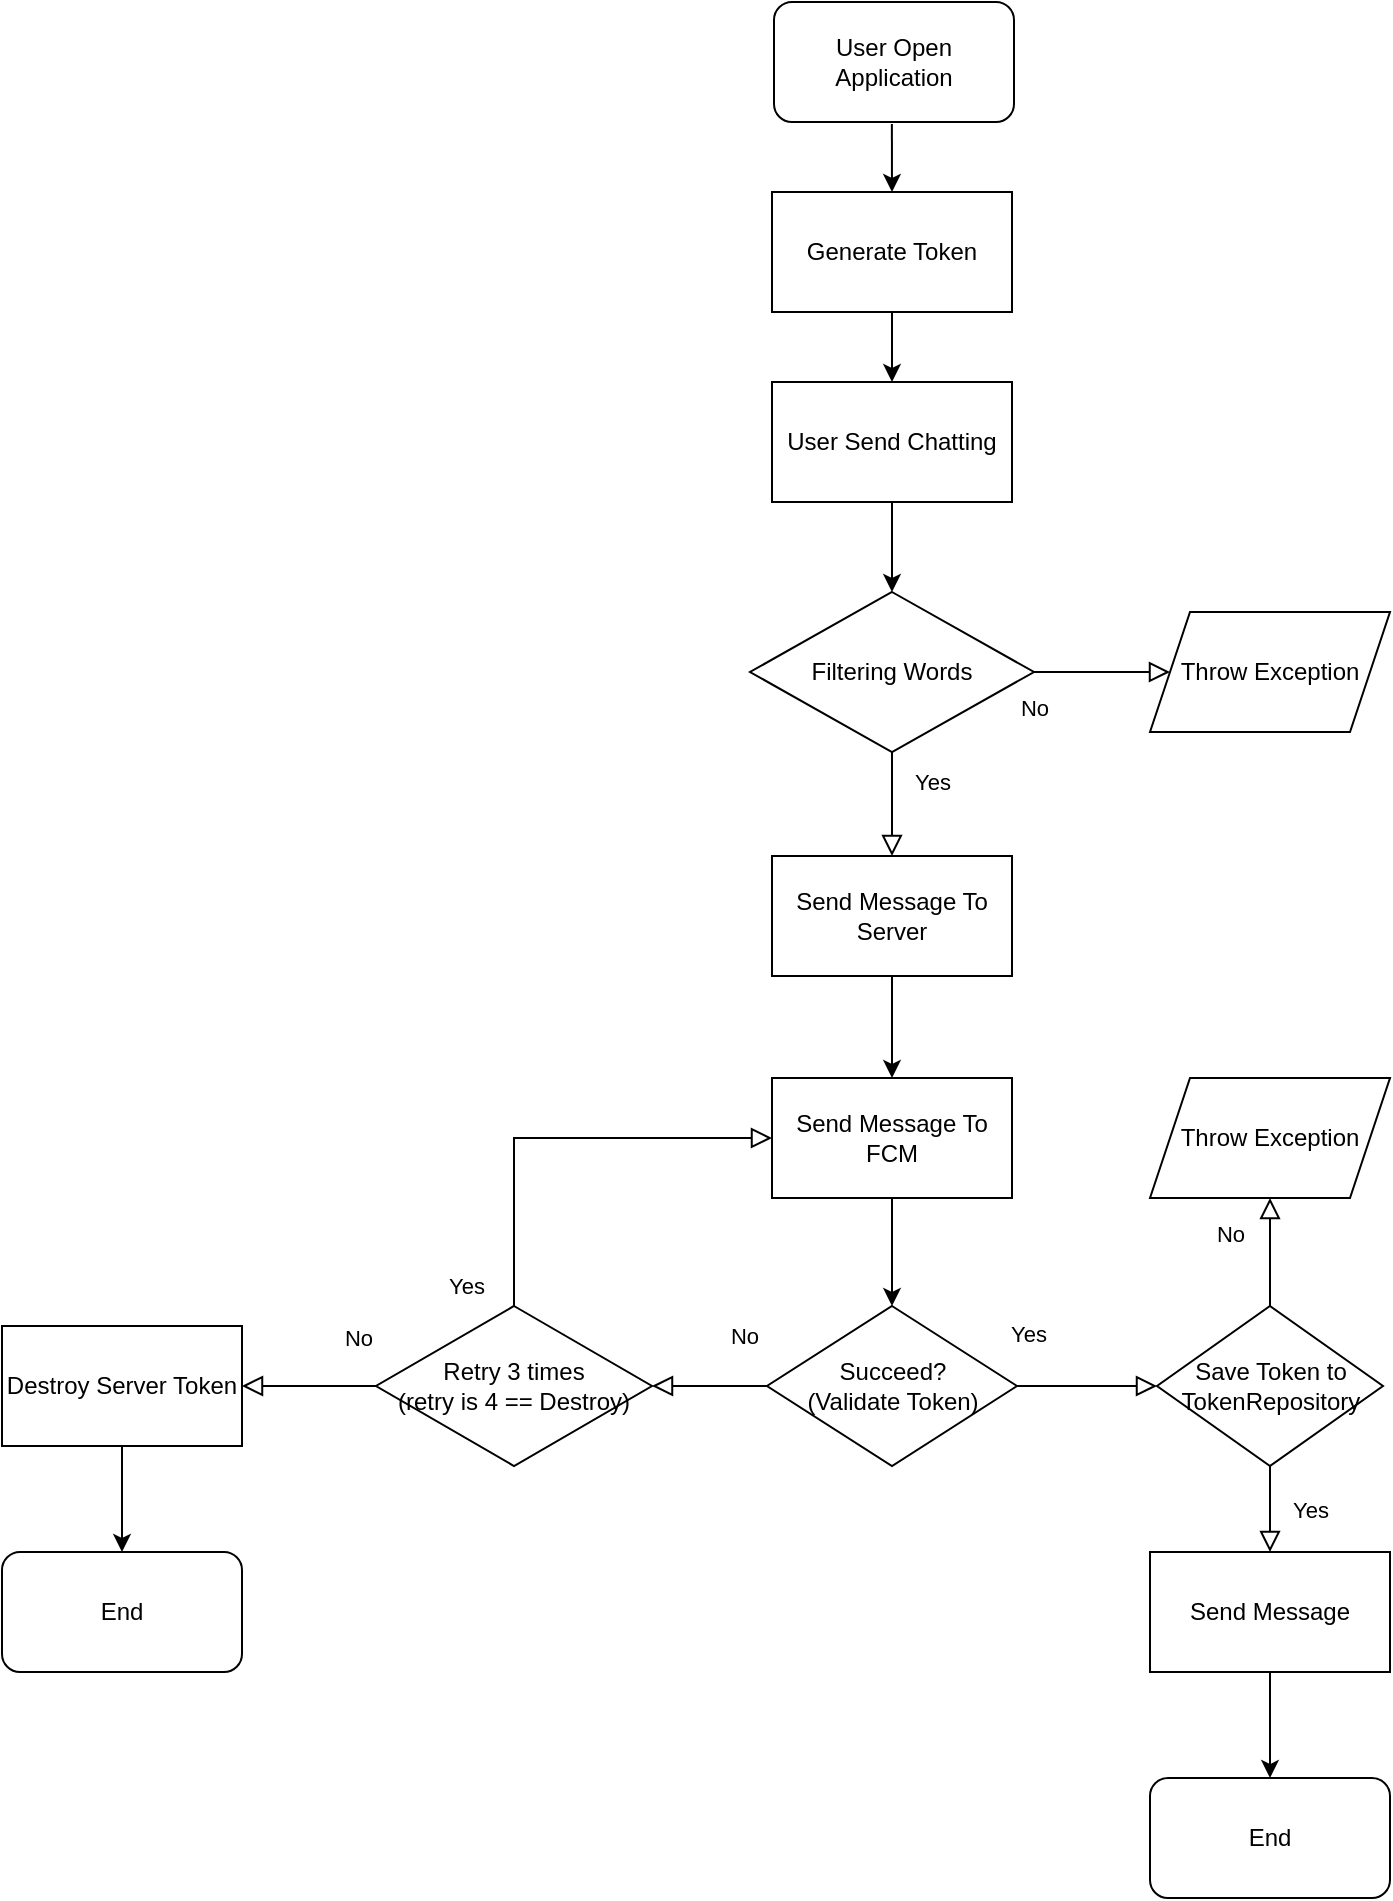 <mxfile version="21.2.3" type="github">
  <diagram id="C5RBs43oDa-KdzZeNtuy" name="Page-1">
    <mxGraphModel dx="1084" dy="919" grid="0" gridSize="10" guides="1" tooltips="1" connect="1" arrows="1" fold="1" page="1" pageScale="1" pageWidth="827" pageHeight="1169" math="0" shadow="0">
      <root>
        <mxCell id="WIyWlLk6GJQsqaUBKTNV-0" />
        <mxCell id="WIyWlLk6GJQsqaUBKTNV-1" parent="WIyWlLk6GJQsqaUBKTNV-0" />
        <mxCell id="YxVvDUjzKu3Ku2uUFUvx-3" value="User Open Application" style="rounded=1;whiteSpace=wrap;html=1;" parent="WIyWlLk6GJQsqaUBKTNV-1" vertex="1">
          <mxGeometry x="401" y="26" width="120" height="60" as="geometry" />
        </mxCell>
        <mxCell id="YxVvDUjzKu3Ku2uUFUvx-8" value="" style="endArrow=classic;html=1;rounded=0;entryX=0.5;entryY=0;entryDx=0;entryDy=0;" parent="WIyWlLk6GJQsqaUBKTNV-1" target="30Cfn7LQoFPLXEeTxiyt-29" edge="1">
          <mxGeometry width="50" height="50" relative="1" as="geometry">
            <mxPoint x="459.94" y="87" as="sourcePoint" />
            <mxPoint x="609" y="113" as="targetPoint" />
          </mxGeometry>
        </mxCell>
        <mxCell id="YxVvDUjzKu3Ku2uUFUvx-10" value="" style="endArrow=classic;html=1;rounded=0;exitX=0.5;exitY=1;exitDx=0;exitDy=0;entryX=0.5;entryY=0;entryDx=0;entryDy=0;" parent="WIyWlLk6GJQsqaUBKTNV-1" edge="1" target="30Cfn7LQoFPLXEeTxiyt-1" source="30Cfn7LQoFPLXEeTxiyt-17">
          <mxGeometry width="50" height="50" relative="1" as="geometry">
            <mxPoint x="460.85" y="511" as="sourcePoint" />
            <mxPoint x="460.537" y="571" as="targetPoint" />
          </mxGeometry>
        </mxCell>
        <mxCell id="YxVvDUjzKu3Ku2uUFUvx-58" value="End" style="rounded=1;whiteSpace=wrap;html=1;" parent="WIyWlLk6GJQsqaUBKTNV-1" vertex="1">
          <mxGeometry x="589" y="914" width="120" height="60" as="geometry" />
        </mxCell>
        <mxCell id="YxVvDUjzKu3Ku2uUFUvx-63" value="Succeed?&lt;br&gt;(Validate Token)" style="rhombus;whiteSpace=wrap;html=1;" parent="WIyWlLk6GJQsqaUBKTNV-1" vertex="1">
          <mxGeometry x="397.5" y="678" width="125" height="80" as="geometry" />
        </mxCell>
        <mxCell id="30Cfn7LQoFPLXEeTxiyt-1" value="Send Message To FCM" style="rounded=0;whiteSpace=wrap;html=1;" vertex="1" parent="WIyWlLk6GJQsqaUBKTNV-1">
          <mxGeometry x="400" y="564" width="120" height="60" as="geometry" />
        </mxCell>
        <mxCell id="30Cfn7LQoFPLXEeTxiyt-4" value="Yes" style="rounded=0;html=1;jettySize=auto;orthogonalLoop=1;fontSize=11;endArrow=block;endFill=0;endSize=8;strokeWidth=1;shadow=0;labelBackgroundColor=none;edgeStyle=orthogonalEdgeStyle;entryX=0;entryY=0.5;entryDx=0;entryDy=0;exitX=1;exitY=0.5;exitDx=0;exitDy=0;" edge="1" parent="WIyWlLk6GJQsqaUBKTNV-1" source="YxVvDUjzKu3Ku2uUFUvx-63" target="30Cfn7LQoFPLXEeTxiyt-33">
          <mxGeometry x="-0.863" y="26" relative="1" as="geometry">
            <mxPoint as="offset" />
            <mxPoint x="413" y="768" as="sourcePoint" />
            <mxPoint x="589.0" y="718" as="targetPoint" />
          </mxGeometry>
        </mxCell>
        <mxCell id="30Cfn7LQoFPLXEeTxiyt-5" value="" style="endArrow=classic;html=1;rounded=0;exitX=0.5;exitY=1;exitDx=0;exitDy=0;entryX=0.5;entryY=0;entryDx=0;entryDy=0;" edge="1" parent="WIyWlLk6GJQsqaUBKTNV-1" source="30Cfn7LQoFPLXEeTxiyt-1" target="YxVvDUjzKu3Ku2uUFUvx-63">
          <mxGeometry width="50" height="50" relative="1" as="geometry">
            <mxPoint x="514.79" y="641" as="sourcePoint" />
            <mxPoint x="514.32" y="691" as="targetPoint" />
          </mxGeometry>
        </mxCell>
        <mxCell id="30Cfn7LQoFPLXEeTxiyt-6" value="No" style="rounded=0;html=1;jettySize=auto;orthogonalLoop=1;fontSize=11;endArrow=block;endFill=0;endSize=8;strokeWidth=1;shadow=0;labelBackgroundColor=none;edgeStyle=orthogonalEdgeStyle;entryX=1;entryY=0.5;entryDx=0;entryDy=0;exitX=0;exitY=0.5;exitDx=0;exitDy=0;" edge="1" parent="WIyWlLk6GJQsqaUBKTNV-1" source="YxVvDUjzKu3Ku2uUFUvx-63" target="30Cfn7LQoFPLXEeTxiyt-8">
          <mxGeometry x="-0.594" y="-25" relative="1" as="geometry">
            <mxPoint as="offset" />
            <mxPoint x="96" y="787" as="sourcePoint" />
            <mxPoint x="196" y="836" as="targetPoint" />
          </mxGeometry>
        </mxCell>
        <mxCell id="30Cfn7LQoFPLXEeTxiyt-8" value="Retry 3 times&lt;br&gt;(retry is 4 == Destroy)" style="rhombus;whiteSpace=wrap;html=1;" vertex="1" parent="WIyWlLk6GJQsqaUBKTNV-1">
          <mxGeometry x="202" y="678" width="138" height="80" as="geometry" />
        </mxCell>
        <mxCell id="30Cfn7LQoFPLXEeTxiyt-9" value="Yes" style="rounded=0;html=1;jettySize=auto;orthogonalLoop=1;fontSize=11;endArrow=block;endFill=0;endSize=8;strokeWidth=1;shadow=0;labelBackgroundColor=none;edgeStyle=orthogonalEdgeStyle;exitX=0.5;exitY=0;exitDx=0;exitDy=0;entryX=0;entryY=0.5;entryDx=0;entryDy=0;" edge="1" parent="WIyWlLk6GJQsqaUBKTNV-1" source="30Cfn7LQoFPLXEeTxiyt-8" target="30Cfn7LQoFPLXEeTxiyt-1">
          <mxGeometry x="-0.898" y="24" relative="1" as="geometry">
            <mxPoint y="1" as="offset" />
            <mxPoint x="517" y="805" as="sourcePoint" />
            <mxPoint x="375" y="499" as="targetPoint" />
            <Array as="points">
              <mxPoint x="271" y="594" />
            </Array>
          </mxGeometry>
        </mxCell>
        <mxCell id="30Cfn7LQoFPLXEeTxiyt-10" value="No" style="rounded=0;html=1;jettySize=auto;orthogonalLoop=1;fontSize=11;endArrow=block;endFill=0;endSize=8;strokeWidth=1;shadow=0;labelBackgroundColor=none;edgeStyle=orthogonalEdgeStyle;entryX=1;entryY=0.5;entryDx=0;entryDy=0;exitX=0;exitY=0.5;exitDx=0;exitDy=0;" edge="1" parent="WIyWlLk6GJQsqaUBKTNV-1" source="30Cfn7LQoFPLXEeTxiyt-8" target="30Cfn7LQoFPLXEeTxiyt-12">
          <mxGeometry x="-0.736" y="-24" relative="1" as="geometry">
            <mxPoint as="offset" />
            <mxPoint x="128" y="461" as="sourcePoint" />
            <mxPoint x="294" y="818" as="targetPoint" />
            <Array as="points">
              <mxPoint x="135" y="718" />
            </Array>
          </mxGeometry>
        </mxCell>
        <mxCell id="30Cfn7LQoFPLXEeTxiyt-12" value="Destroy Server Token" style="rounded=0;whiteSpace=wrap;html=1;" vertex="1" parent="WIyWlLk6GJQsqaUBKTNV-1">
          <mxGeometry x="15" y="688" width="120" height="60" as="geometry" />
        </mxCell>
        <mxCell id="30Cfn7LQoFPLXEeTxiyt-14" value="" style="endArrow=classic;html=1;rounded=0;exitX=0.5;exitY=1;exitDx=0;exitDy=0;entryX=0.5;entryY=0;entryDx=0;entryDy=0;" edge="1" parent="WIyWlLk6GJQsqaUBKTNV-1" source="30Cfn7LQoFPLXEeTxiyt-12" target="30Cfn7LQoFPLXEeTxiyt-16">
          <mxGeometry width="50" height="50" relative="1" as="geometry">
            <mxPoint x="-3.59" y="901.5" as="sourcePoint" />
            <mxPoint x="-3" y="946.5" as="targetPoint" />
          </mxGeometry>
        </mxCell>
        <mxCell id="30Cfn7LQoFPLXEeTxiyt-16" value="End" style="rounded=1;whiteSpace=wrap;html=1;" vertex="1" parent="WIyWlLk6GJQsqaUBKTNV-1">
          <mxGeometry x="15" y="801" width="120" height="60" as="geometry" />
        </mxCell>
        <mxCell id="30Cfn7LQoFPLXEeTxiyt-17" value="Send Message To Server" style="rounded=0;whiteSpace=wrap;html=1;" vertex="1" parent="WIyWlLk6GJQsqaUBKTNV-1">
          <mxGeometry x="400" y="453" width="120" height="60" as="geometry" />
        </mxCell>
        <mxCell id="30Cfn7LQoFPLXEeTxiyt-19" value="Filtering Words" style="rhombus;whiteSpace=wrap;html=1;" vertex="1" parent="WIyWlLk6GJQsqaUBKTNV-1">
          <mxGeometry x="389" y="321" width="142" height="80" as="geometry" />
        </mxCell>
        <mxCell id="30Cfn7LQoFPLXEeTxiyt-22" value="Yes" style="rounded=0;html=1;jettySize=auto;orthogonalLoop=1;fontSize=11;endArrow=block;endFill=0;endSize=8;strokeWidth=1;shadow=0;labelBackgroundColor=none;edgeStyle=orthogonalEdgeStyle;exitX=0.5;exitY=1;exitDx=0;exitDy=0;entryX=0.5;entryY=0;entryDx=0;entryDy=0;" edge="1" parent="WIyWlLk6GJQsqaUBKTNV-1" source="30Cfn7LQoFPLXEeTxiyt-19" target="30Cfn7LQoFPLXEeTxiyt-17">
          <mxGeometry x="-0.44" y="20" relative="1" as="geometry">
            <mxPoint as="offset" />
            <mxPoint x="698" y="405" as="sourcePoint" />
            <mxPoint x="560" y="498" as="targetPoint" />
          </mxGeometry>
        </mxCell>
        <mxCell id="30Cfn7LQoFPLXEeTxiyt-23" value="No" style="rounded=0;html=1;jettySize=auto;orthogonalLoop=1;fontSize=11;endArrow=block;endFill=0;endSize=8;strokeWidth=1;shadow=0;labelBackgroundColor=none;edgeStyle=orthogonalEdgeStyle;exitX=1;exitY=0.5;exitDx=0;exitDy=0;entryX=0;entryY=0.5;entryDx=0;entryDy=0;" edge="1" parent="WIyWlLk6GJQsqaUBKTNV-1" source="30Cfn7LQoFPLXEeTxiyt-19" target="30Cfn7LQoFPLXEeTxiyt-24">
          <mxGeometry x="-1" y="-18" relative="1" as="geometry">
            <mxPoint as="offset" />
            <mxPoint x="622" y="371" as="sourcePoint" />
            <mxPoint x="622" y="361" as="targetPoint" />
          </mxGeometry>
        </mxCell>
        <mxCell id="30Cfn7LQoFPLXEeTxiyt-24" value="Throw Exception" style="shape=parallelogram;perimeter=parallelogramPerimeter;whiteSpace=wrap;html=1;fixedSize=1;" vertex="1" parent="WIyWlLk6GJQsqaUBKTNV-1">
          <mxGeometry x="589" y="331" width="120" height="60" as="geometry" />
        </mxCell>
        <mxCell id="30Cfn7LQoFPLXEeTxiyt-26" value="User Send Chatting" style="rounded=0;whiteSpace=wrap;html=1;" vertex="1" parent="WIyWlLk6GJQsqaUBKTNV-1">
          <mxGeometry x="400" y="216" width="120" height="60" as="geometry" />
        </mxCell>
        <mxCell id="30Cfn7LQoFPLXEeTxiyt-27" value="" style="endArrow=classic;html=1;rounded=0;exitX=0.5;exitY=1;exitDx=0;exitDy=0;entryX=0.5;entryY=0;entryDx=0;entryDy=0;" edge="1" parent="WIyWlLk6GJQsqaUBKTNV-1" source="30Cfn7LQoFPLXEeTxiyt-26" target="30Cfn7LQoFPLXEeTxiyt-19">
          <mxGeometry width="50" height="50" relative="1" as="geometry">
            <mxPoint x="483.47" y="519" as="sourcePoint" />
            <mxPoint x="430" y="305" as="targetPoint" />
          </mxGeometry>
        </mxCell>
        <mxCell id="30Cfn7LQoFPLXEeTxiyt-29" value="Generate Token" style="rounded=0;whiteSpace=wrap;html=1;" vertex="1" parent="WIyWlLk6GJQsqaUBKTNV-1">
          <mxGeometry x="400" y="121" width="120" height="60" as="geometry" />
        </mxCell>
        <mxCell id="30Cfn7LQoFPLXEeTxiyt-30" value="" style="endArrow=classic;html=1;rounded=0;exitX=0.5;exitY=1;exitDx=0;exitDy=0;entryX=0.5;entryY=0;entryDx=0;entryDy=0;" edge="1" parent="WIyWlLk6GJQsqaUBKTNV-1" source="30Cfn7LQoFPLXEeTxiyt-29" target="30Cfn7LQoFPLXEeTxiyt-26">
          <mxGeometry width="50" height="50" relative="1" as="geometry">
            <mxPoint x="313.47" y="411" as="sourcePoint" />
            <mxPoint x="313" y="461" as="targetPoint" />
          </mxGeometry>
        </mxCell>
        <mxCell id="30Cfn7LQoFPLXEeTxiyt-31" value="Send Message" style="rounded=0;whiteSpace=wrap;html=1;" vertex="1" parent="WIyWlLk6GJQsqaUBKTNV-1">
          <mxGeometry x="589" y="801" width="120" height="60" as="geometry" />
        </mxCell>
        <mxCell id="30Cfn7LQoFPLXEeTxiyt-32" value="" style="endArrow=classic;html=1;rounded=0;exitX=0.5;exitY=1;exitDx=0;exitDy=0;entryX=0.5;entryY=0;entryDx=0;entryDy=0;" edge="1" parent="WIyWlLk6GJQsqaUBKTNV-1" source="30Cfn7LQoFPLXEeTxiyt-31" target="YxVvDUjzKu3Ku2uUFUvx-58">
          <mxGeometry width="50" height="50" relative="1" as="geometry">
            <mxPoint x="505.47" y="868" as="sourcePoint" />
            <mxPoint x="505" y="918" as="targetPoint" />
          </mxGeometry>
        </mxCell>
        <mxCell id="30Cfn7LQoFPLXEeTxiyt-33" value="Save Token to TokenRepository" style="rhombus;whiteSpace=wrap;html=1;" vertex="1" parent="WIyWlLk6GJQsqaUBKTNV-1">
          <mxGeometry x="592.5" y="678" width="113" height="80" as="geometry" />
        </mxCell>
        <mxCell id="30Cfn7LQoFPLXEeTxiyt-34" value="Yes" style="rounded=0;html=1;jettySize=auto;orthogonalLoop=1;fontSize=11;endArrow=block;endFill=0;endSize=8;strokeWidth=1;shadow=0;labelBackgroundColor=none;edgeStyle=orthogonalEdgeStyle;exitX=0.5;exitY=1;exitDx=0;exitDy=0;entryX=0.5;entryY=0;entryDx=0;entryDy=0;" edge="1" parent="WIyWlLk6GJQsqaUBKTNV-1" source="30Cfn7LQoFPLXEeTxiyt-33" target="30Cfn7LQoFPLXEeTxiyt-31">
          <mxGeometry y="20" relative="1" as="geometry">
            <mxPoint as="offset" />
            <mxPoint x="588.48" y="607" as="sourcePoint" />
            <mxPoint x="588.48" y="647" as="targetPoint" />
          </mxGeometry>
        </mxCell>
        <mxCell id="30Cfn7LQoFPLXEeTxiyt-35" value="No" style="rounded=0;html=1;jettySize=auto;orthogonalLoop=1;fontSize=11;endArrow=block;endFill=0;endSize=8;strokeWidth=1;shadow=0;labelBackgroundColor=none;edgeStyle=orthogonalEdgeStyle;exitX=0.5;exitY=0;exitDx=0;exitDy=0;entryX=0.5;entryY=1;entryDx=0;entryDy=0;" edge="1" parent="WIyWlLk6GJQsqaUBKTNV-1" source="30Cfn7LQoFPLXEeTxiyt-33" target="30Cfn7LQoFPLXEeTxiyt-37">
          <mxGeometry x="0.333" y="20" relative="1" as="geometry">
            <mxPoint as="offset" />
            <mxPoint x="658" y="563" as="sourcePoint" />
            <mxPoint x="649" y="605" as="targetPoint" />
          </mxGeometry>
        </mxCell>
        <mxCell id="30Cfn7LQoFPLXEeTxiyt-37" value="Throw Exception" style="shape=parallelogram;perimeter=parallelogramPerimeter;whiteSpace=wrap;html=1;fixedSize=1;" vertex="1" parent="WIyWlLk6GJQsqaUBKTNV-1">
          <mxGeometry x="589" y="564" width="120" height="60" as="geometry" />
        </mxCell>
      </root>
    </mxGraphModel>
  </diagram>
</mxfile>
